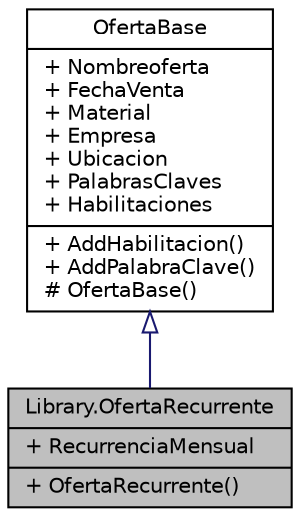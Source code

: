 digraph "Library.OfertaRecurrente"
{
 // INTERACTIVE_SVG=YES
 // LATEX_PDF_SIZE
  edge [fontname="Helvetica",fontsize="10",labelfontname="Helvetica",labelfontsize="10"];
  node [fontname="Helvetica",fontsize="10",shape=record];
  Node1 [label="{Library.OfertaRecurrente\n|+ RecurrenciaMensual\l|+ OfertaRecurrente()\l}",height=0.2,width=0.4,color="black", fillcolor="grey75", style="filled", fontcolor="black",tooltip="Esta clase representa una oferta recurrente. Es una subclase de OfertaBase Esto se debe a porque al s..."];
  Node2 -> Node1 [dir="back",color="midnightblue",fontsize="10",style="solid",arrowtail="onormal"];
  Node2 [label="{OfertaBase\n|+ Nombreoferta\l+ FechaVenta\l+ Material\l+ Empresa\l+ Ubicacion\l+ PalabrasClaves\l+ Habilitaciones\l|+ AddHabilitacion()\l+ AddPalabraClave()\l# OfertaBase()\l}",height=0.2,width=0.4,color="black", fillcolor="white", style="filled",URL="$classLibrary_1_1OfertaBase.html",tooltip="Clase abstracta que representa la base de oferta. Es experta en la creación de ofertas...."];
}
